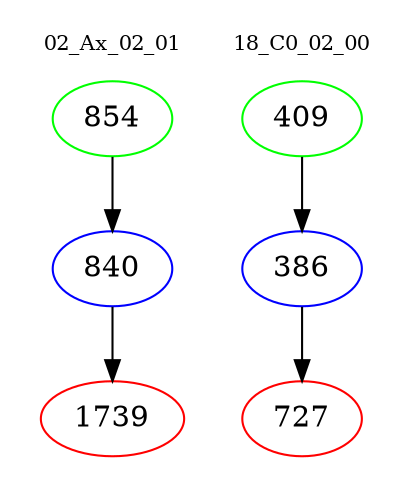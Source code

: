 digraph{
subgraph cluster_0 {
color = white
label = "02_Ax_02_01";
fontsize=10;
T0_854 [label="854", color="green"]
T0_854 -> T0_840 [color="black"]
T0_840 [label="840", color="blue"]
T0_840 -> T0_1739 [color="black"]
T0_1739 [label="1739", color="red"]
}
subgraph cluster_1 {
color = white
label = "18_C0_02_00";
fontsize=10;
T1_409 [label="409", color="green"]
T1_409 -> T1_386 [color="black"]
T1_386 [label="386", color="blue"]
T1_386 -> T1_727 [color="black"]
T1_727 [label="727", color="red"]
}
}
